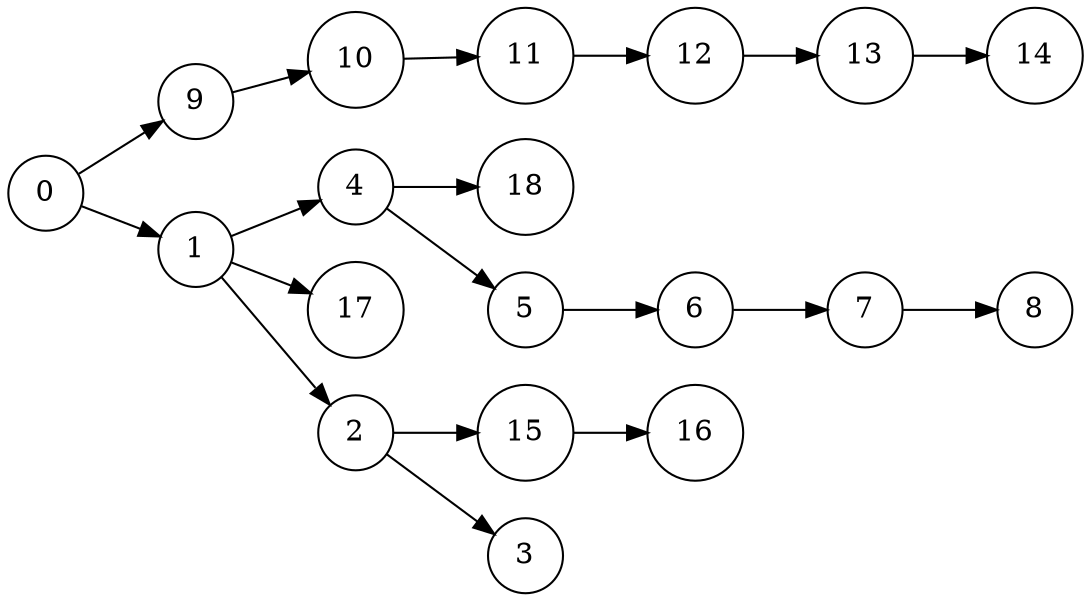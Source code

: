 digraph G {
        graph [rankdir="LR"];
        node [shape="circle"];
        0 [isInitial="true" kind="ACCEPTING"];
        9 [isInitial="false" kind="ACCEPTING"];
        1 [isInitial="false" kind="ACCEPTING"];
        10 [isInitial="false" kind="ACCEPTING"];
        4 [isInitial="false" kind="ACCEPTING"];
        17 [isInitial="false" kind="AVOID"];
        2 [isInitial="false" kind="ACCEPTING"];
        11 [isInitial="false" kind="ACCEPTING"];
        18 [isInitial="false" kind="AVOID"];
        5 [isInitial="false" kind="ACCEPTING"];
        15 [isInitial="false" kind="ACCEPTING"];
        3 [isInitial="false" kind="ACCEPTING"];
        12 [isInitial="false" kind="ACCEPTING"];
        6 [isInitial="false" kind="ACCEPTING"];
        16 [isInitial="false" kind="ACCEPTING"];
        13 [isInitial="false" kind="ACCEPTING"];
        7 [isInitial="false" kind="ACCEPTING"];
        14 [isInitial="false" kind="ACCEPTING"];
        8 [isInitial="false" kind="ACCEPTING"];
        0 -> 1 [letter="start"];
        1 -> 2 [letter="stop"];
        2 -> 3 [letter="start"];
        1 -> 4 [letter="alarm"];
        4 -> 5 [letter="estop"];
        5 -> 6 [letter="eopen"];
        6 -> 7 [letter="close"];
        7 -> 8 [letter="start"];
        0 -> 9 [letter="open"];
        9 -> 10 [letter="close"];
        10 -> 11 [letter="start"];
        11 -> 12 [letter="alarm"];
        12 -> 13 [letter="estop"];
        13 -> 14 [letter="eopen"];
        2 -> 15 [letter="alarm"];
        15 -> 16 [letter="eopen"];
        1 -> 17 [letter="eopen"];
        4 -> 18 [letter="eopen"];
}
